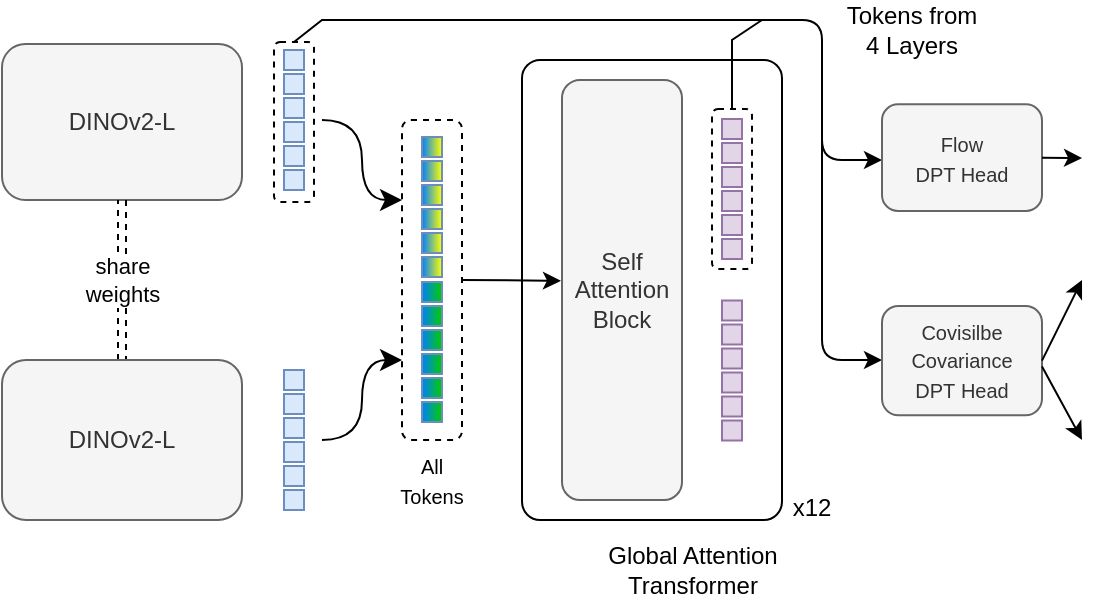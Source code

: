 <mxfile version="26.0.16">
  <diagram name="Page-1" id="EvgX_mlsARBasn0YXX67">
    <mxGraphModel dx="956" dy="551" grid="1" gridSize="10" guides="1" tooltips="1" connect="1" arrows="1" fold="1" page="1" pageScale="1" pageWidth="850" pageHeight="1100" math="0" shadow="0">
      <root>
        <mxCell id="0" />
        <mxCell id="1" parent="0" />
        <mxCell id="D5LfymhE43uOESxTk_Lx-72" value="" style="rounded=1;whiteSpace=wrap;html=1;arcSize=7;fillColor=none;" vertex="1" parent="1">
          <mxGeometry x="340" y="90" width="130" height="230" as="geometry" />
        </mxCell>
        <mxCell id="D5LfymhE43uOESxTk_Lx-69" value="" style="rounded=1;whiteSpace=wrap;html=1;fillColor=none;dashed=1;" vertex="1" parent="1">
          <mxGeometry x="280" y="120" width="30" height="160" as="geometry" />
        </mxCell>
        <mxCell id="D5LfymhE43uOESxTk_Lx-3" value="DINOv2-L" style="rounded=1;whiteSpace=wrap;html=1;fillColor=#f5f5f5;strokeColor=#666666;fontColor=#333333;" vertex="1" parent="1">
          <mxGeometry x="80" y="82" width="120" height="78" as="geometry" />
        </mxCell>
        <mxCell id="D5LfymhE43uOESxTk_Lx-20" style="edgeStyle=orthogonalEdgeStyle;rounded=0;orthogonalLoop=1;jettySize=auto;html=1;entryX=0.5;entryY=1;entryDx=0;entryDy=0;shape=link;dashed=1;" edge="1" parent="1" source="D5LfymhE43uOESxTk_Lx-4" target="D5LfymhE43uOESxTk_Lx-3">
          <mxGeometry relative="1" as="geometry" />
        </mxCell>
        <mxCell id="D5LfymhE43uOESxTk_Lx-21" value="share&lt;div&gt;weights&lt;/div&gt;" style="edgeLabel;html=1;align=center;verticalAlign=middle;resizable=0;points=[];" vertex="1" connectable="0" parent="D5LfymhE43uOESxTk_Lx-20">
          <mxGeometry relative="1" as="geometry">
            <mxPoint as="offset" />
          </mxGeometry>
        </mxCell>
        <mxCell id="D5LfymhE43uOESxTk_Lx-4" value="DINOv2-L" style="rounded=1;whiteSpace=wrap;html=1;fillColor=#f5f5f5;strokeColor=#666666;fontColor=#333333;" vertex="1" parent="1">
          <mxGeometry x="80" y="240" width="120" height="80" as="geometry" />
        </mxCell>
        <mxCell id="D5LfymhE43uOESxTk_Lx-5" value="" style="rounded=0;whiteSpace=wrap;html=1;fillColor=#dae8fc;strokeColor=#6c8ebf;" vertex="1" parent="1">
          <mxGeometry x="221" y="85" width="10" height="10" as="geometry" />
        </mxCell>
        <mxCell id="D5LfymhE43uOESxTk_Lx-6" value="" style="rounded=0;whiteSpace=wrap;html=1;fillColor=#dae8fc;strokeColor=#6c8ebf;" vertex="1" parent="1">
          <mxGeometry x="221" y="97" width="10" height="10" as="geometry" />
        </mxCell>
        <mxCell id="D5LfymhE43uOESxTk_Lx-7" value="" style="rounded=0;whiteSpace=wrap;html=1;fillColor=#dae8fc;strokeColor=#6c8ebf;" vertex="1" parent="1">
          <mxGeometry x="221" y="109" width="10" height="10" as="geometry" />
        </mxCell>
        <mxCell id="D5LfymhE43uOESxTk_Lx-8" value="" style="rounded=0;whiteSpace=wrap;html=1;fillColor=#dae8fc;strokeColor=#6c8ebf;" vertex="1" parent="1">
          <mxGeometry x="221" y="121" width="10" height="10" as="geometry" />
        </mxCell>
        <mxCell id="D5LfymhE43uOESxTk_Lx-9" value="" style="rounded=0;whiteSpace=wrap;html=1;fillColor=#dae8fc;strokeColor=#6c8ebf;" vertex="1" parent="1">
          <mxGeometry x="221" y="133" width="10" height="10" as="geometry" />
        </mxCell>
        <mxCell id="D5LfymhE43uOESxTk_Lx-10" value="" style="rounded=0;whiteSpace=wrap;html=1;fillColor=#dae8fc;strokeColor=#6c8ebf;" vertex="1" parent="1">
          <mxGeometry x="221" y="145" width="10" height="10" as="geometry" />
        </mxCell>
        <mxCell id="D5LfymhE43uOESxTk_Lx-11" value="" style="rounded=0;whiteSpace=wrap;html=1;fillColor=#dae8fc;strokeColor=#6c8ebf;" vertex="1" parent="1">
          <mxGeometry x="221" y="245" width="10" height="10" as="geometry" />
        </mxCell>
        <mxCell id="D5LfymhE43uOESxTk_Lx-12" value="" style="rounded=0;whiteSpace=wrap;html=1;fillColor=#dae8fc;strokeColor=#6c8ebf;" vertex="1" parent="1">
          <mxGeometry x="221" y="257" width="10" height="10" as="geometry" />
        </mxCell>
        <mxCell id="D5LfymhE43uOESxTk_Lx-13" value="" style="rounded=0;whiteSpace=wrap;html=1;fillColor=#dae8fc;strokeColor=#6c8ebf;" vertex="1" parent="1">
          <mxGeometry x="221" y="269" width="10" height="10" as="geometry" />
        </mxCell>
        <mxCell id="D5LfymhE43uOESxTk_Lx-14" value="" style="rounded=0;whiteSpace=wrap;html=1;fillColor=#dae8fc;strokeColor=#6c8ebf;" vertex="1" parent="1">
          <mxGeometry x="221" y="281" width="10" height="10" as="geometry" />
        </mxCell>
        <mxCell id="D5LfymhE43uOESxTk_Lx-15" value="" style="rounded=0;whiteSpace=wrap;html=1;fillColor=#dae8fc;strokeColor=#6c8ebf;" vertex="1" parent="1">
          <mxGeometry x="221" y="293" width="10" height="10" as="geometry" />
        </mxCell>
        <mxCell id="D5LfymhE43uOESxTk_Lx-16" value="" style="rounded=0;whiteSpace=wrap;html=1;fillColor=#dae8fc;strokeColor=#6c8ebf;" vertex="1" parent="1">
          <mxGeometry x="221" y="305" width="10" height="10" as="geometry" />
        </mxCell>
        <mxCell id="D5LfymhE43uOESxTk_Lx-52" value="" style="rounded=0;whiteSpace=wrap;html=1;fillColor=#007FFF;strokeColor=#6c8ebf;gradientColor=#FFFF00;gradientDirection=east;" vertex="1" parent="1">
          <mxGeometry x="290" y="128.5" width="10" height="10" as="geometry" />
        </mxCell>
        <mxCell id="D5LfymhE43uOESxTk_Lx-53" value="" style="rounded=0;whiteSpace=wrap;html=1;fillColor=#007FFF;strokeColor=#6c8ebf;gradientColor=#FFFF00;gradientDirection=east;" vertex="1" parent="1">
          <mxGeometry x="290" y="140.5" width="10" height="10" as="geometry" />
        </mxCell>
        <mxCell id="D5LfymhE43uOESxTk_Lx-54" value="" style="rounded=0;whiteSpace=wrap;html=1;fillColor=#007FFF;strokeColor=#6c8ebf;gradientColor=#FFFF00;gradientDirection=east;" vertex="1" parent="1">
          <mxGeometry x="290" y="152.5" width="10" height="10" as="geometry" />
        </mxCell>
        <mxCell id="D5LfymhE43uOESxTk_Lx-55" value="" style="rounded=0;whiteSpace=wrap;html=1;fillColor=#007FFF;strokeColor=#6c8ebf;gradientColor=#FFFF00;gradientDirection=east;" vertex="1" parent="1">
          <mxGeometry x="290" y="164.5" width="10" height="10" as="geometry" />
        </mxCell>
        <mxCell id="D5LfymhE43uOESxTk_Lx-56" value="" style="rounded=0;whiteSpace=wrap;html=1;fillColor=#007FFF;strokeColor=#6c8ebf;gradientColor=#FFFF00;gradientDirection=east;" vertex="1" parent="1">
          <mxGeometry x="290" y="176.5" width="10" height="10" as="geometry" />
        </mxCell>
        <mxCell id="D5LfymhE43uOESxTk_Lx-57" value="" style="rounded=0;whiteSpace=wrap;html=1;fillColor=#007FFF;strokeColor=#6c8ebf;gradientColor=#FFFF00;gradientDirection=east;" vertex="1" parent="1">
          <mxGeometry x="290" y="188.5" width="10" height="10" as="geometry" />
        </mxCell>
        <mxCell id="D5LfymhE43uOESxTk_Lx-58" value="" style="rounded=0;whiteSpace=wrap;html=1;fillColor=#007FFF;strokeColor=#6c8ebf;gradientColor=#00CC00;gradientDirection=east;" vertex="1" parent="1">
          <mxGeometry x="290" y="201" width="10" height="10" as="geometry" />
        </mxCell>
        <mxCell id="D5LfymhE43uOESxTk_Lx-59" value="" style="rounded=0;whiteSpace=wrap;html=1;fillColor=#007FFF;strokeColor=#6c8ebf;gradientColor=#00CC00;gradientDirection=east;" vertex="1" parent="1">
          <mxGeometry x="290" y="213" width="10" height="10" as="geometry" />
        </mxCell>
        <mxCell id="D5LfymhE43uOESxTk_Lx-60" value="" style="rounded=0;whiteSpace=wrap;html=1;fillColor=#007FFF;strokeColor=#6c8ebf;gradientColor=#00CC00;gradientDirection=east;" vertex="1" parent="1">
          <mxGeometry x="290" y="225" width="10" height="10" as="geometry" />
        </mxCell>
        <mxCell id="D5LfymhE43uOESxTk_Lx-61" value="" style="rounded=0;whiteSpace=wrap;html=1;fillColor=#007FFF;strokeColor=#6c8ebf;gradientColor=#00CC00;gradientDirection=east;" vertex="1" parent="1">
          <mxGeometry x="290" y="237" width="10" height="10" as="geometry" />
        </mxCell>
        <mxCell id="D5LfymhE43uOESxTk_Lx-62" value="" style="rounded=0;whiteSpace=wrap;html=1;fillColor=#007FFF;strokeColor=#6c8ebf;gradientColor=#00CC00;gradientDirection=east;" vertex="1" parent="1">
          <mxGeometry x="290" y="249" width="10" height="10" as="geometry" />
        </mxCell>
        <mxCell id="D5LfymhE43uOESxTk_Lx-63" value="" style="rounded=0;whiteSpace=wrap;html=1;fillColor=#007FFF;strokeColor=#6c8ebf;gradientColor=#00CC00;gradientDirection=east;" vertex="1" parent="1">
          <mxGeometry x="290" y="261" width="10" height="10" as="geometry" />
        </mxCell>
        <mxCell id="D5LfymhE43uOESxTk_Lx-66" value="" style="edgeStyle=orthogonalEdgeStyle;elbow=horizontal;endArrow=classic;html=1;curved=1;rounded=0;endSize=8;startSize=8;" edge="1" parent="1">
          <mxGeometry width="50" height="50" relative="1" as="geometry">
            <mxPoint x="240" y="280" as="sourcePoint" />
            <mxPoint x="280" y="240" as="targetPoint" />
            <Array as="points">
              <mxPoint x="260" y="280" />
              <mxPoint x="260" y="240" />
            </Array>
          </mxGeometry>
        </mxCell>
        <mxCell id="D5LfymhE43uOESxTk_Lx-67" value="" style="edgeStyle=orthogonalEdgeStyle;elbow=horizontal;endArrow=classic;html=1;curved=1;rounded=0;endSize=8;startSize=8;" edge="1" parent="1">
          <mxGeometry width="50" height="50" relative="1" as="geometry">
            <mxPoint x="240" y="120.001" as="sourcePoint" />
            <mxPoint x="280" y="160.001" as="targetPoint" />
            <Array as="points">
              <mxPoint x="260" y="120.001" />
              <mxPoint x="260" y="160.001" />
            </Array>
          </mxGeometry>
        </mxCell>
        <mxCell id="D5LfymhE43uOESxTk_Lx-70" value="&lt;font style=&quot;font-size: 10px;&quot;&gt;All&lt;/font&gt;&lt;div&gt;&lt;font style=&quot;font-size: 10px;&quot;&gt;Tokens&lt;/font&gt;&lt;/div&gt;" style="text;html=1;align=center;verticalAlign=middle;whiteSpace=wrap;rounded=0;" vertex="1" parent="1">
          <mxGeometry x="265" y="285" width="60" height="30" as="geometry" />
        </mxCell>
        <mxCell id="D5LfymhE43uOESxTk_Lx-71" value="Self Attention Block" style="rounded=1;whiteSpace=wrap;html=1;fillColor=#f5f5f5;strokeColor=#666666;fontColor=#333333;" vertex="1" parent="1">
          <mxGeometry x="360" y="100" width="60" height="210" as="geometry" />
        </mxCell>
        <mxCell id="D5LfymhE43uOESxTk_Lx-73" value="" style="endArrow=classic;html=1;rounded=0;entryX=-0.009;entryY=0.478;entryDx=0;entryDy=0;entryPerimeter=0;" edge="1" parent="1" target="D5LfymhE43uOESxTk_Lx-71">
          <mxGeometry width="50" height="50" relative="1" as="geometry">
            <mxPoint x="310" y="200" as="sourcePoint" />
            <mxPoint x="360" y="150" as="targetPoint" />
          </mxGeometry>
        </mxCell>
        <mxCell id="D5LfymhE43uOESxTk_Lx-74" value="x12" style="text;html=1;align=center;verticalAlign=middle;whiteSpace=wrap;rounded=0;" vertex="1" parent="1">
          <mxGeometry x="470" y="305" width="30" height="17" as="geometry" />
        </mxCell>
        <mxCell id="D5LfymhE43uOESxTk_Lx-75" value="Global Attention Transformer" style="text;html=1;align=center;verticalAlign=middle;whiteSpace=wrap;rounded=0;" vertex="1" parent="1">
          <mxGeometry x="373" y="330" width="105" height="30" as="geometry" />
        </mxCell>
        <mxCell id="D5LfymhE43uOESxTk_Lx-83" value="" style="rounded=0;whiteSpace=wrap;html=1;fillColor=#e1d5e7;strokeColor=#9673a6;gradientDirection=east;" vertex="1" parent="1">
          <mxGeometry x="440" y="119.5" width="10" height="10" as="geometry" />
        </mxCell>
        <mxCell id="D5LfymhE43uOESxTk_Lx-84" value="" style="rounded=0;whiteSpace=wrap;html=1;fillColor=#e1d5e7;strokeColor=#9673a6;gradientDirection=east;" vertex="1" parent="1">
          <mxGeometry x="440" y="131.5" width="10" height="10" as="geometry" />
        </mxCell>
        <mxCell id="D5LfymhE43uOESxTk_Lx-85" value="" style="rounded=0;whiteSpace=wrap;html=1;fillColor=#e1d5e7;strokeColor=#9673a6;gradientDirection=east;" vertex="1" parent="1">
          <mxGeometry x="440" y="143.5" width="10" height="10" as="geometry" />
        </mxCell>
        <mxCell id="D5LfymhE43uOESxTk_Lx-86" value="" style="rounded=0;whiteSpace=wrap;html=1;fillColor=#e1d5e7;strokeColor=#9673a6;gradientDirection=east;" vertex="1" parent="1">
          <mxGeometry x="440" y="155.5" width="10" height="10" as="geometry" />
        </mxCell>
        <mxCell id="D5LfymhE43uOESxTk_Lx-87" value="" style="rounded=0;whiteSpace=wrap;html=1;fillColor=#e1d5e7;strokeColor=#9673a6;gradientDirection=east;" vertex="1" parent="1">
          <mxGeometry x="440" y="167.5" width="10" height="10" as="geometry" />
        </mxCell>
        <mxCell id="D5LfymhE43uOESxTk_Lx-88" value="" style="rounded=0;whiteSpace=wrap;html=1;fillColor=#e1d5e7;strokeColor=#9673a6;gradientDirection=east;" vertex="1" parent="1">
          <mxGeometry x="440" y="179.5" width="10" height="10" as="geometry" />
        </mxCell>
        <mxCell id="D5LfymhE43uOESxTk_Lx-89" value="" style="rounded=0;whiteSpace=wrap;html=1;fillColor=#e1d5e7;strokeColor=#9673a6;gradientDirection=east;" vertex="1" parent="1">
          <mxGeometry x="440" y="210.25" width="10" height="10" as="geometry" />
        </mxCell>
        <mxCell id="D5LfymhE43uOESxTk_Lx-90" value="" style="rounded=0;whiteSpace=wrap;html=1;fillColor=#e1d5e7;strokeColor=#9673a6;gradientDirection=east;" vertex="1" parent="1">
          <mxGeometry x="440" y="222.25" width="10" height="10" as="geometry" />
        </mxCell>
        <mxCell id="D5LfymhE43uOESxTk_Lx-91" value="" style="rounded=0;whiteSpace=wrap;html=1;fillColor=#e1d5e7;strokeColor=#9673a6;gradientDirection=east;" vertex="1" parent="1">
          <mxGeometry x="440" y="234.25" width="10" height="10" as="geometry" />
        </mxCell>
        <mxCell id="D5LfymhE43uOESxTk_Lx-92" value="" style="rounded=0;whiteSpace=wrap;html=1;fillColor=#e1d5e7;strokeColor=#9673a6;gradientDirection=east;" vertex="1" parent="1">
          <mxGeometry x="440" y="246.25" width="10" height="10" as="geometry" />
        </mxCell>
        <mxCell id="D5LfymhE43uOESxTk_Lx-93" value="" style="rounded=0;whiteSpace=wrap;html=1;fillColor=#e1d5e7;strokeColor=#9673a6;gradientDirection=east;" vertex="1" parent="1">
          <mxGeometry x="440" y="258.25" width="10" height="10" as="geometry" />
        </mxCell>
        <mxCell id="D5LfymhE43uOESxTk_Lx-94" value="" style="rounded=0;whiteSpace=wrap;html=1;fillColor=#e1d5e7;strokeColor=#9673a6;gradientDirection=east;" vertex="1" parent="1">
          <mxGeometry x="440" y="270.25" width="10" height="10" as="geometry" />
        </mxCell>
        <mxCell id="D5LfymhE43uOESxTk_Lx-95" value="" style="endArrow=classic;html=1;rounded=1;jumpStyle=none;curved=0;strokeWidth=1;" edge="1" parent="1">
          <mxGeometry width="50" height="50" relative="1" as="geometry">
            <mxPoint x="470" y="70" as="sourcePoint" />
            <mxPoint x="520" y="140" as="targetPoint" />
            <Array as="points">
              <mxPoint x="490" y="70" />
              <mxPoint x="490" y="140" />
            </Array>
          </mxGeometry>
        </mxCell>
        <mxCell id="D5LfymhE43uOESxTk_Lx-97" value="" style="rounded=1;whiteSpace=wrap;html=1;fillColor=none;dashed=1;" vertex="1" parent="1">
          <mxGeometry x="216" y="81" width="20" height="80" as="geometry" />
        </mxCell>
        <mxCell id="D5LfymhE43uOESxTk_Lx-98" value="" style="rounded=1;whiteSpace=wrap;html=1;fillColor=none;dashed=1;" vertex="1" parent="1">
          <mxGeometry x="435" y="114.5" width="20" height="80" as="geometry" />
        </mxCell>
        <mxCell id="D5LfymhE43uOESxTk_Lx-99" value="" style="endArrow=none;html=1;rounded=0;exitX=0.5;exitY=0;exitDx=0;exitDy=0;" edge="1" parent="1" source="D5LfymhE43uOESxTk_Lx-97">
          <mxGeometry width="50" height="50" relative="1" as="geometry">
            <mxPoint x="220" y="80" as="sourcePoint" />
            <mxPoint x="470" y="70" as="targetPoint" />
            <Array as="points">
              <mxPoint x="240" y="70" />
            </Array>
          </mxGeometry>
        </mxCell>
        <mxCell id="D5LfymhE43uOESxTk_Lx-103" value="" style="endArrow=none;html=1;rounded=0;exitX=0.5;exitY=0;exitDx=0;exitDy=0;" edge="1" parent="1" source="D5LfymhE43uOESxTk_Lx-98">
          <mxGeometry width="50" height="50" relative="1" as="geometry">
            <mxPoint x="480" y="100" as="sourcePoint" />
            <mxPoint x="460" y="70" as="targetPoint" />
            <Array as="points">
              <mxPoint x="445" y="80" />
            </Array>
          </mxGeometry>
        </mxCell>
        <mxCell id="D5LfymhE43uOESxTk_Lx-105" value="" style="endArrow=classic;html=1;rounded=1;curved=0;" edge="1" parent="1">
          <mxGeometry width="50" height="50" relative="1" as="geometry">
            <mxPoint x="490" y="120" as="sourcePoint" />
            <mxPoint x="520" y="240" as="targetPoint" />
            <Array as="points">
              <mxPoint x="490" y="240" />
            </Array>
          </mxGeometry>
        </mxCell>
        <mxCell id="D5LfymhE43uOESxTk_Lx-109" value="Tokens from&lt;div&gt;4 Layers&lt;/div&gt;" style="text;html=1;align=center;verticalAlign=middle;whiteSpace=wrap;rounded=0;" vertex="1" parent="1">
          <mxGeometry x="490" y="60" width="90" height="30" as="geometry" />
        </mxCell>
        <mxCell id="D5LfymhE43uOESxTk_Lx-110" value="&lt;font style=&quot;font-size: 10px;&quot;&gt;Flow&lt;/font&gt;&lt;div&gt;&lt;font style=&quot;font-size: 10px;&quot;&gt;DPT Head&lt;/font&gt;&lt;/div&gt;" style="rounded=1;whiteSpace=wrap;html=1;fillColor=#f5f5f5;strokeColor=#666666;fontColor=#333333;" vertex="1" parent="1">
          <mxGeometry x="520" y="112.13" width="80" height="53.37" as="geometry" />
        </mxCell>
        <mxCell id="D5LfymhE43uOESxTk_Lx-111" value="&lt;div&gt;&lt;font style=&quot;font-size: 10px;&quot;&gt;Covisilbe&lt;/font&gt;&lt;/div&gt;&lt;div&gt;&lt;font style=&quot;font-size: 10px;&quot;&gt;Covariance&lt;/font&gt;&lt;/div&gt;&lt;div&gt;&lt;font style=&quot;font-size: 10px;&quot;&gt;DPT&amp;nbsp;&lt;/font&gt;&lt;span style=&quot;font-size: 10px;&quot;&gt;Head&lt;/span&gt;&lt;/div&gt;" style="rounded=1;whiteSpace=wrap;html=1;fillColor=#f5f5f5;strokeColor=#666666;fontColor=#333333;" vertex="1" parent="1">
          <mxGeometry x="520" y="213" width="80" height="54.62" as="geometry" />
        </mxCell>
        <mxCell id="D5LfymhE43uOESxTk_Lx-116" value="" style="endArrow=classic;html=1;rounded=0;exitX=1;exitY=0.5;exitDx=0;exitDy=0;" edge="1" parent="1" source="D5LfymhE43uOESxTk_Lx-110">
          <mxGeometry width="50" height="50" relative="1" as="geometry">
            <mxPoint x="640" y="150" as="sourcePoint" />
            <mxPoint x="620" y="139" as="targetPoint" />
          </mxGeometry>
        </mxCell>
        <mxCell id="D5LfymhE43uOESxTk_Lx-117" value="" style="endArrow=classic;html=1;rounded=0;exitX=1;exitY=0.5;exitDx=0;exitDy=0;" edge="1" parent="1" source="D5LfymhE43uOESxTk_Lx-111">
          <mxGeometry width="50" height="50" relative="1" as="geometry">
            <mxPoint x="610" y="149" as="sourcePoint" />
            <mxPoint x="620" y="200" as="targetPoint" />
          </mxGeometry>
        </mxCell>
        <mxCell id="D5LfymhE43uOESxTk_Lx-118" value="" style="endArrow=classic;html=1;rounded=0;exitX=1;exitY=0.5;exitDx=0;exitDy=0;" edge="1" parent="1">
          <mxGeometry width="50" height="50" relative="1" as="geometry">
            <mxPoint x="600" y="243.25" as="sourcePoint" />
            <mxPoint x="620" y="280" as="targetPoint" />
          </mxGeometry>
        </mxCell>
      </root>
    </mxGraphModel>
  </diagram>
</mxfile>
